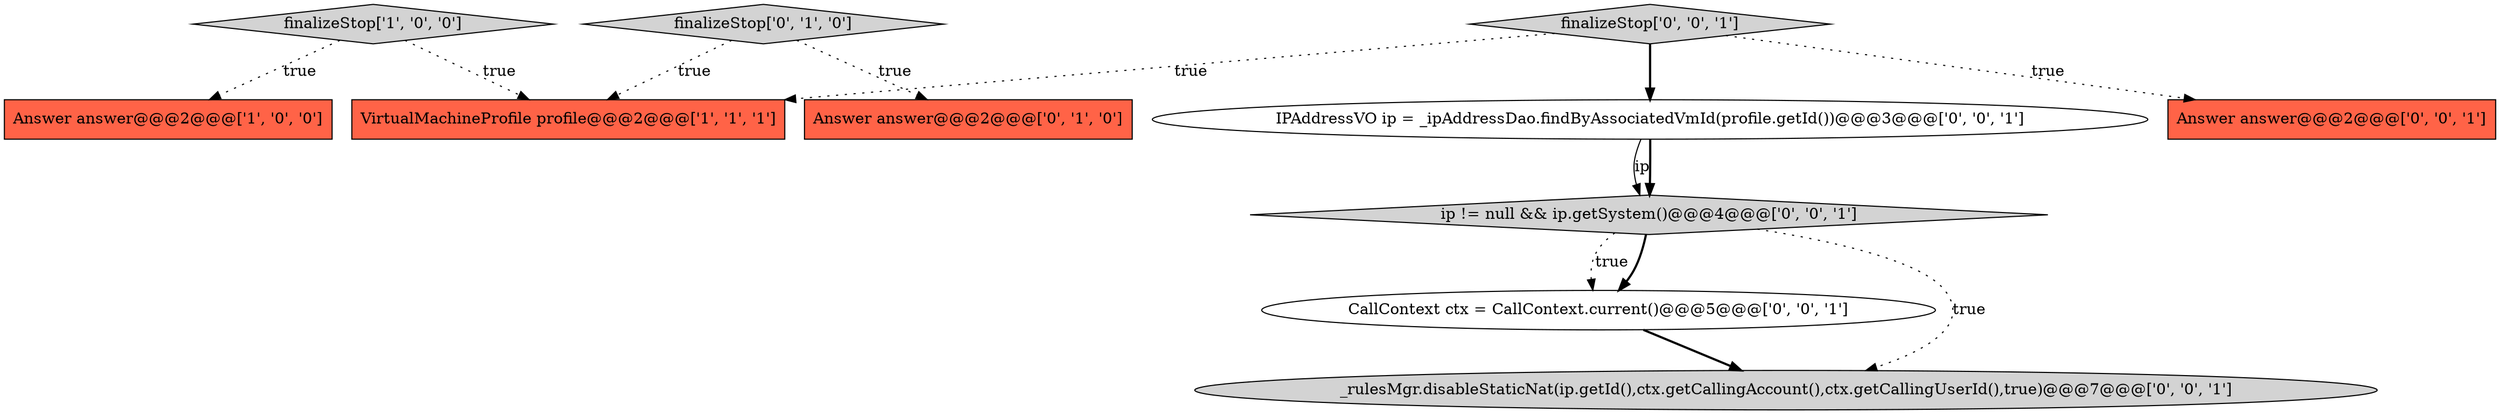 digraph {
1 [style = filled, label = "VirtualMachineProfile profile@@@2@@@['1', '1', '1']", fillcolor = tomato, shape = box image = "AAA0AAABBB1BBB"];
10 [style = filled, label = "_rulesMgr.disableStaticNat(ip.getId(),ctx.getCallingAccount(),ctx.getCallingUserId(),true)@@@7@@@['0', '0', '1']", fillcolor = lightgray, shape = ellipse image = "AAA0AAABBB3BBB"];
0 [style = filled, label = "Answer answer@@@2@@@['1', '0', '0']", fillcolor = tomato, shape = box image = "AAA0AAABBB1BBB"];
7 [style = filled, label = "IPAddressVO ip = _ipAddressDao.findByAssociatedVmId(profile.getId())@@@3@@@['0', '0', '1']", fillcolor = white, shape = ellipse image = "AAA0AAABBB3BBB"];
3 [style = filled, label = "finalizeStop['0', '1', '0']", fillcolor = lightgray, shape = diamond image = "AAA0AAABBB2BBB"];
5 [style = filled, label = "Answer answer@@@2@@@['0', '0', '1']", fillcolor = tomato, shape = box image = "AAA0AAABBB3BBB"];
6 [style = filled, label = "finalizeStop['0', '0', '1']", fillcolor = lightgray, shape = diamond image = "AAA0AAABBB3BBB"];
2 [style = filled, label = "finalizeStop['1', '0', '0']", fillcolor = lightgray, shape = diamond image = "AAA0AAABBB1BBB"];
4 [style = filled, label = "Answer answer@@@2@@@['0', '1', '0']", fillcolor = tomato, shape = box image = "AAA0AAABBB2BBB"];
9 [style = filled, label = "CallContext ctx = CallContext.current()@@@5@@@['0', '0', '1']", fillcolor = white, shape = ellipse image = "AAA0AAABBB3BBB"];
8 [style = filled, label = "ip != null && ip.getSystem()@@@4@@@['0', '0', '1']", fillcolor = lightgray, shape = diamond image = "AAA0AAABBB3BBB"];
8->10 [style = dotted, label="true"];
2->1 [style = dotted, label="true"];
6->5 [style = dotted, label="true"];
6->1 [style = dotted, label="true"];
2->0 [style = dotted, label="true"];
7->8 [style = solid, label="ip"];
7->8 [style = bold, label=""];
8->9 [style = bold, label=""];
3->4 [style = dotted, label="true"];
6->7 [style = bold, label=""];
3->1 [style = dotted, label="true"];
9->10 [style = bold, label=""];
8->9 [style = dotted, label="true"];
}
